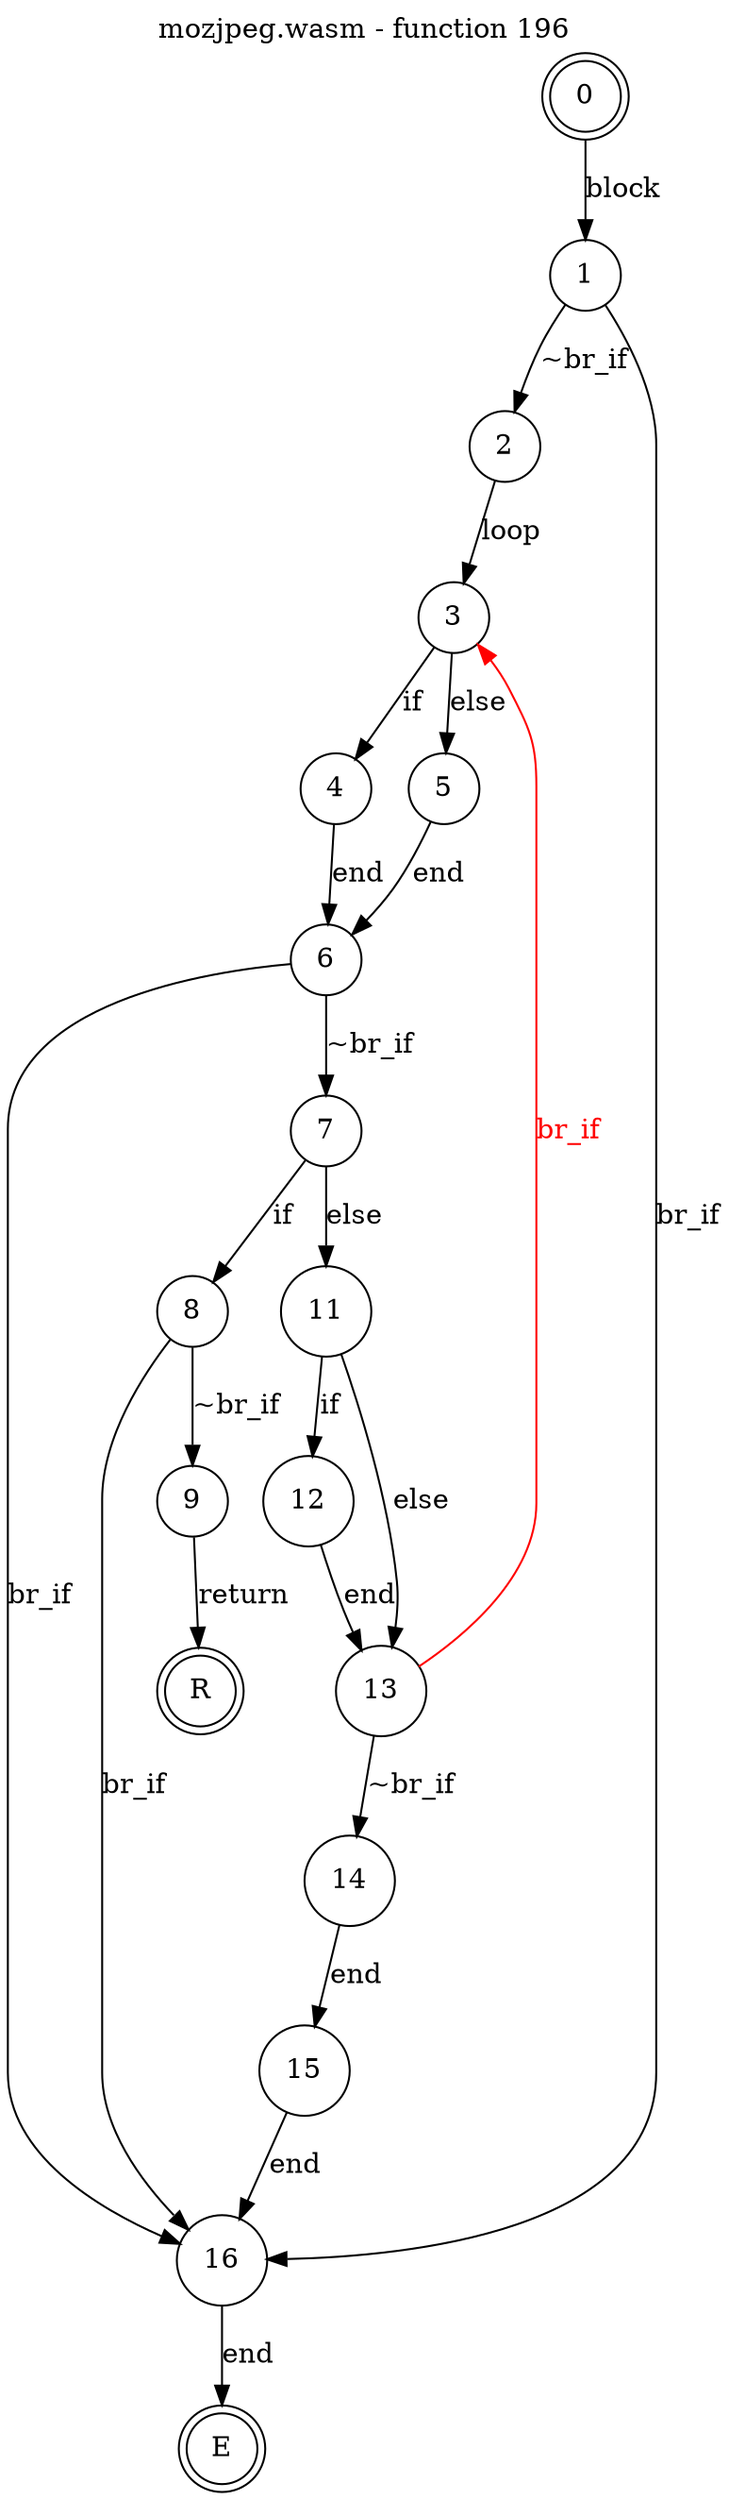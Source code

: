 digraph finite_state_machine {
    label = "mozjpeg.wasm - function 196"
    labelloc =  t
    labelfontsize = 16
    labelfontcolor = black
    labelfontname = "Helvetica"
    node [shape = doublecircle]; 0 E R ;
    node [shape = circle];
    0 -> 1[label="block"];
    1 -> 2[label="~br_if"];
    1 -> 16[label="br_if"];
    2 -> 3[label="loop"];
    3 -> 4[label="if"];
    3 -> 5[label="else"];
    4 -> 6[label="end"];
    5 -> 6[label="end"];
    6 -> 7[label="~br_if"];
    6 -> 16[label="br_if"];
    7 -> 8[label="if"];
    7 -> 11[label="else"];
    8 -> 9[label="~br_if"];
    8 -> 16[label="br_if"];
    9 -> R[label="return"];
    11 -> 12[label="if"];
    11 -> 13[label="else"];
    12 -> 13[label="end"];
    13 -> 14[label="~br_if"];
    13 -> 3[color="red" fontcolor="red" label="br_if"];
    14 -> 15[label="end"];
    15 -> 16[label="end"];
    16 -> E[label="end"];
}
